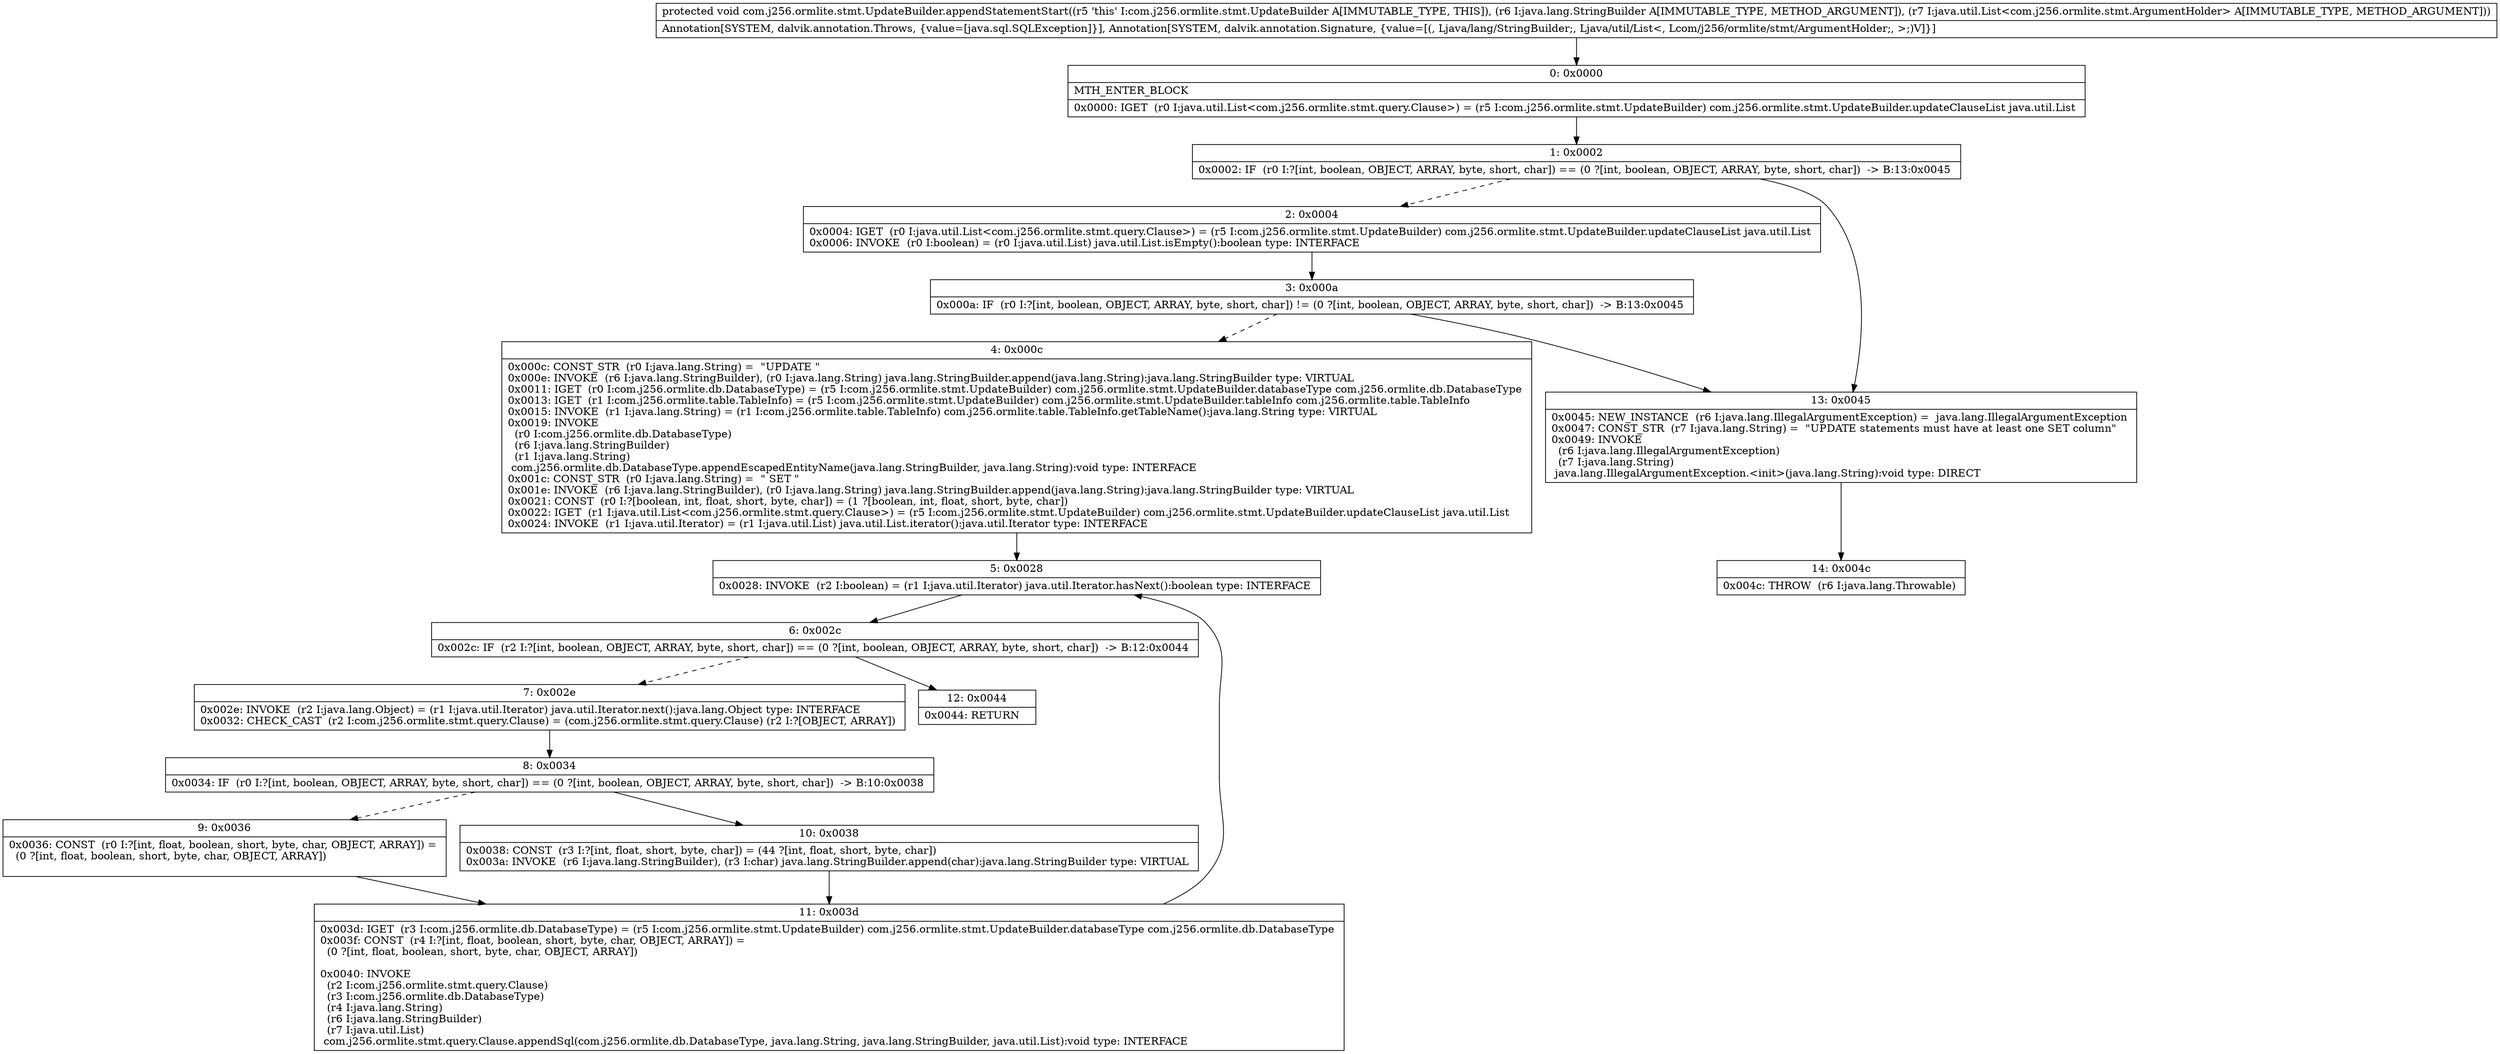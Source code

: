 digraph "CFG forcom.j256.ormlite.stmt.UpdateBuilder.appendStatementStart(Ljava\/lang\/StringBuilder;Ljava\/util\/List;)V" {
Node_0 [shape=record,label="{0\:\ 0x0000|MTH_ENTER_BLOCK\l|0x0000: IGET  (r0 I:java.util.List\<com.j256.ormlite.stmt.query.Clause\>) = (r5 I:com.j256.ormlite.stmt.UpdateBuilder) com.j256.ormlite.stmt.UpdateBuilder.updateClauseList java.util.List \l}"];
Node_1 [shape=record,label="{1\:\ 0x0002|0x0002: IF  (r0 I:?[int, boolean, OBJECT, ARRAY, byte, short, char]) == (0 ?[int, boolean, OBJECT, ARRAY, byte, short, char])  \-\> B:13:0x0045 \l}"];
Node_2 [shape=record,label="{2\:\ 0x0004|0x0004: IGET  (r0 I:java.util.List\<com.j256.ormlite.stmt.query.Clause\>) = (r5 I:com.j256.ormlite.stmt.UpdateBuilder) com.j256.ormlite.stmt.UpdateBuilder.updateClauseList java.util.List \l0x0006: INVOKE  (r0 I:boolean) = (r0 I:java.util.List) java.util.List.isEmpty():boolean type: INTERFACE \l}"];
Node_3 [shape=record,label="{3\:\ 0x000a|0x000a: IF  (r0 I:?[int, boolean, OBJECT, ARRAY, byte, short, char]) != (0 ?[int, boolean, OBJECT, ARRAY, byte, short, char])  \-\> B:13:0x0045 \l}"];
Node_4 [shape=record,label="{4\:\ 0x000c|0x000c: CONST_STR  (r0 I:java.lang.String) =  \"UPDATE \" \l0x000e: INVOKE  (r6 I:java.lang.StringBuilder), (r0 I:java.lang.String) java.lang.StringBuilder.append(java.lang.String):java.lang.StringBuilder type: VIRTUAL \l0x0011: IGET  (r0 I:com.j256.ormlite.db.DatabaseType) = (r5 I:com.j256.ormlite.stmt.UpdateBuilder) com.j256.ormlite.stmt.UpdateBuilder.databaseType com.j256.ormlite.db.DatabaseType \l0x0013: IGET  (r1 I:com.j256.ormlite.table.TableInfo) = (r5 I:com.j256.ormlite.stmt.UpdateBuilder) com.j256.ormlite.stmt.UpdateBuilder.tableInfo com.j256.ormlite.table.TableInfo \l0x0015: INVOKE  (r1 I:java.lang.String) = (r1 I:com.j256.ormlite.table.TableInfo) com.j256.ormlite.table.TableInfo.getTableName():java.lang.String type: VIRTUAL \l0x0019: INVOKE  \l  (r0 I:com.j256.ormlite.db.DatabaseType)\l  (r6 I:java.lang.StringBuilder)\l  (r1 I:java.lang.String)\l com.j256.ormlite.db.DatabaseType.appendEscapedEntityName(java.lang.StringBuilder, java.lang.String):void type: INTERFACE \l0x001c: CONST_STR  (r0 I:java.lang.String) =  \" SET \" \l0x001e: INVOKE  (r6 I:java.lang.StringBuilder), (r0 I:java.lang.String) java.lang.StringBuilder.append(java.lang.String):java.lang.StringBuilder type: VIRTUAL \l0x0021: CONST  (r0 I:?[boolean, int, float, short, byte, char]) = (1 ?[boolean, int, float, short, byte, char]) \l0x0022: IGET  (r1 I:java.util.List\<com.j256.ormlite.stmt.query.Clause\>) = (r5 I:com.j256.ormlite.stmt.UpdateBuilder) com.j256.ormlite.stmt.UpdateBuilder.updateClauseList java.util.List \l0x0024: INVOKE  (r1 I:java.util.Iterator) = (r1 I:java.util.List) java.util.List.iterator():java.util.Iterator type: INTERFACE \l}"];
Node_5 [shape=record,label="{5\:\ 0x0028|0x0028: INVOKE  (r2 I:boolean) = (r1 I:java.util.Iterator) java.util.Iterator.hasNext():boolean type: INTERFACE \l}"];
Node_6 [shape=record,label="{6\:\ 0x002c|0x002c: IF  (r2 I:?[int, boolean, OBJECT, ARRAY, byte, short, char]) == (0 ?[int, boolean, OBJECT, ARRAY, byte, short, char])  \-\> B:12:0x0044 \l}"];
Node_7 [shape=record,label="{7\:\ 0x002e|0x002e: INVOKE  (r2 I:java.lang.Object) = (r1 I:java.util.Iterator) java.util.Iterator.next():java.lang.Object type: INTERFACE \l0x0032: CHECK_CAST  (r2 I:com.j256.ormlite.stmt.query.Clause) = (com.j256.ormlite.stmt.query.Clause) (r2 I:?[OBJECT, ARRAY]) \l}"];
Node_8 [shape=record,label="{8\:\ 0x0034|0x0034: IF  (r0 I:?[int, boolean, OBJECT, ARRAY, byte, short, char]) == (0 ?[int, boolean, OBJECT, ARRAY, byte, short, char])  \-\> B:10:0x0038 \l}"];
Node_9 [shape=record,label="{9\:\ 0x0036|0x0036: CONST  (r0 I:?[int, float, boolean, short, byte, char, OBJECT, ARRAY]) = \l  (0 ?[int, float, boolean, short, byte, char, OBJECT, ARRAY])\l \l}"];
Node_10 [shape=record,label="{10\:\ 0x0038|0x0038: CONST  (r3 I:?[int, float, short, byte, char]) = (44 ?[int, float, short, byte, char]) \l0x003a: INVOKE  (r6 I:java.lang.StringBuilder), (r3 I:char) java.lang.StringBuilder.append(char):java.lang.StringBuilder type: VIRTUAL \l}"];
Node_11 [shape=record,label="{11\:\ 0x003d|0x003d: IGET  (r3 I:com.j256.ormlite.db.DatabaseType) = (r5 I:com.j256.ormlite.stmt.UpdateBuilder) com.j256.ormlite.stmt.UpdateBuilder.databaseType com.j256.ormlite.db.DatabaseType \l0x003f: CONST  (r4 I:?[int, float, boolean, short, byte, char, OBJECT, ARRAY]) = \l  (0 ?[int, float, boolean, short, byte, char, OBJECT, ARRAY])\l \l0x0040: INVOKE  \l  (r2 I:com.j256.ormlite.stmt.query.Clause)\l  (r3 I:com.j256.ormlite.db.DatabaseType)\l  (r4 I:java.lang.String)\l  (r6 I:java.lang.StringBuilder)\l  (r7 I:java.util.List)\l com.j256.ormlite.stmt.query.Clause.appendSql(com.j256.ormlite.db.DatabaseType, java.lang.String, java.lang.StringBuilder, java.util.List):void type: INTERFACE \l}"];
Node_12 [shape=record,label="{12\:\ 0x0044|0x0044: RETURN   \l}"];
Node_13 [shape=record,label="{13\:\ 0x0045|0x0045: NEW_INSTANCE  (r6 I:java.lang.IllegalArgumentException) =  java.lang.IllegalArgumentException \l0x0047: CONST_STR  (r7 I:java.lang.String) =  \"UPDATE statements must have at least one SET column\" \l0x0049: INVOKE  \l  (r6 I:java.lang.IllegalArgumentException)\l  (r7 I:java.lang.String)\l java.lang.IllegalArgumentException.\<init\>(java.lang.String):void type: DIRECT \l}"];
Node_14 [shape=record,label="{14\:\ 0x004c|0x004c: THROW  (r6 I:java.lang.Throwable) \l}"];
MethodNode[shape=record,label="{protected void com.j256.ormlite.stmt.UpdateBuilder.appendStatementStart((r5 'this' I:com.j256.ormlite.stmt.UpdateBuilder A[IMMUTABLE_TYPE, THIS]), (r6 I:java.lang.StringBuilder A[IMMUTABLE_TYPE, METHOD_ARGUMENT]), (r7 I:java.util.List\<com.j256.ormlite.stmt.ArgumentHolder\> A[IMMUTABLE_TYPE, METHOD_ARGUMENT]))  | Annotation[SYSTEM, dalvik.annotation.Throws, \{value=[java.sql.SQLException]\}], Annotation[SYSTEM, dalvik.annotation.Signature, \{value=[(, Ljava\/lang\/StringBuilder;, Ljava\/util\/List\<, Lcom\/j256\/ormlite\/stmt\/ArgumentHolder;, \>;)V]\}]\l}"];
MethodNode -> Node_0;
Node_0 -> Node_1;
Node_1 -> Node_2[style=dashed];
Node_1 -> Node_13;
Node_2 -> Node_3;
Node_3 -> Node_4[style=dashed];
Node_3 -> Node_13;
Node_4 -> Node_5;
Node_5 -> Node_6;
Node_6 -> Node_7[style=dashed];
Node_6 -> Node_12;
Node_7 -> Node_8;
Node_8 -> Node_9[style=dashed];
Node_8 -> Node_10;
Node_9 -> Node_11;
Node_10 -> Node_11;
Node_11 -> Node_5;
Node_13 -> Node_14;
}


